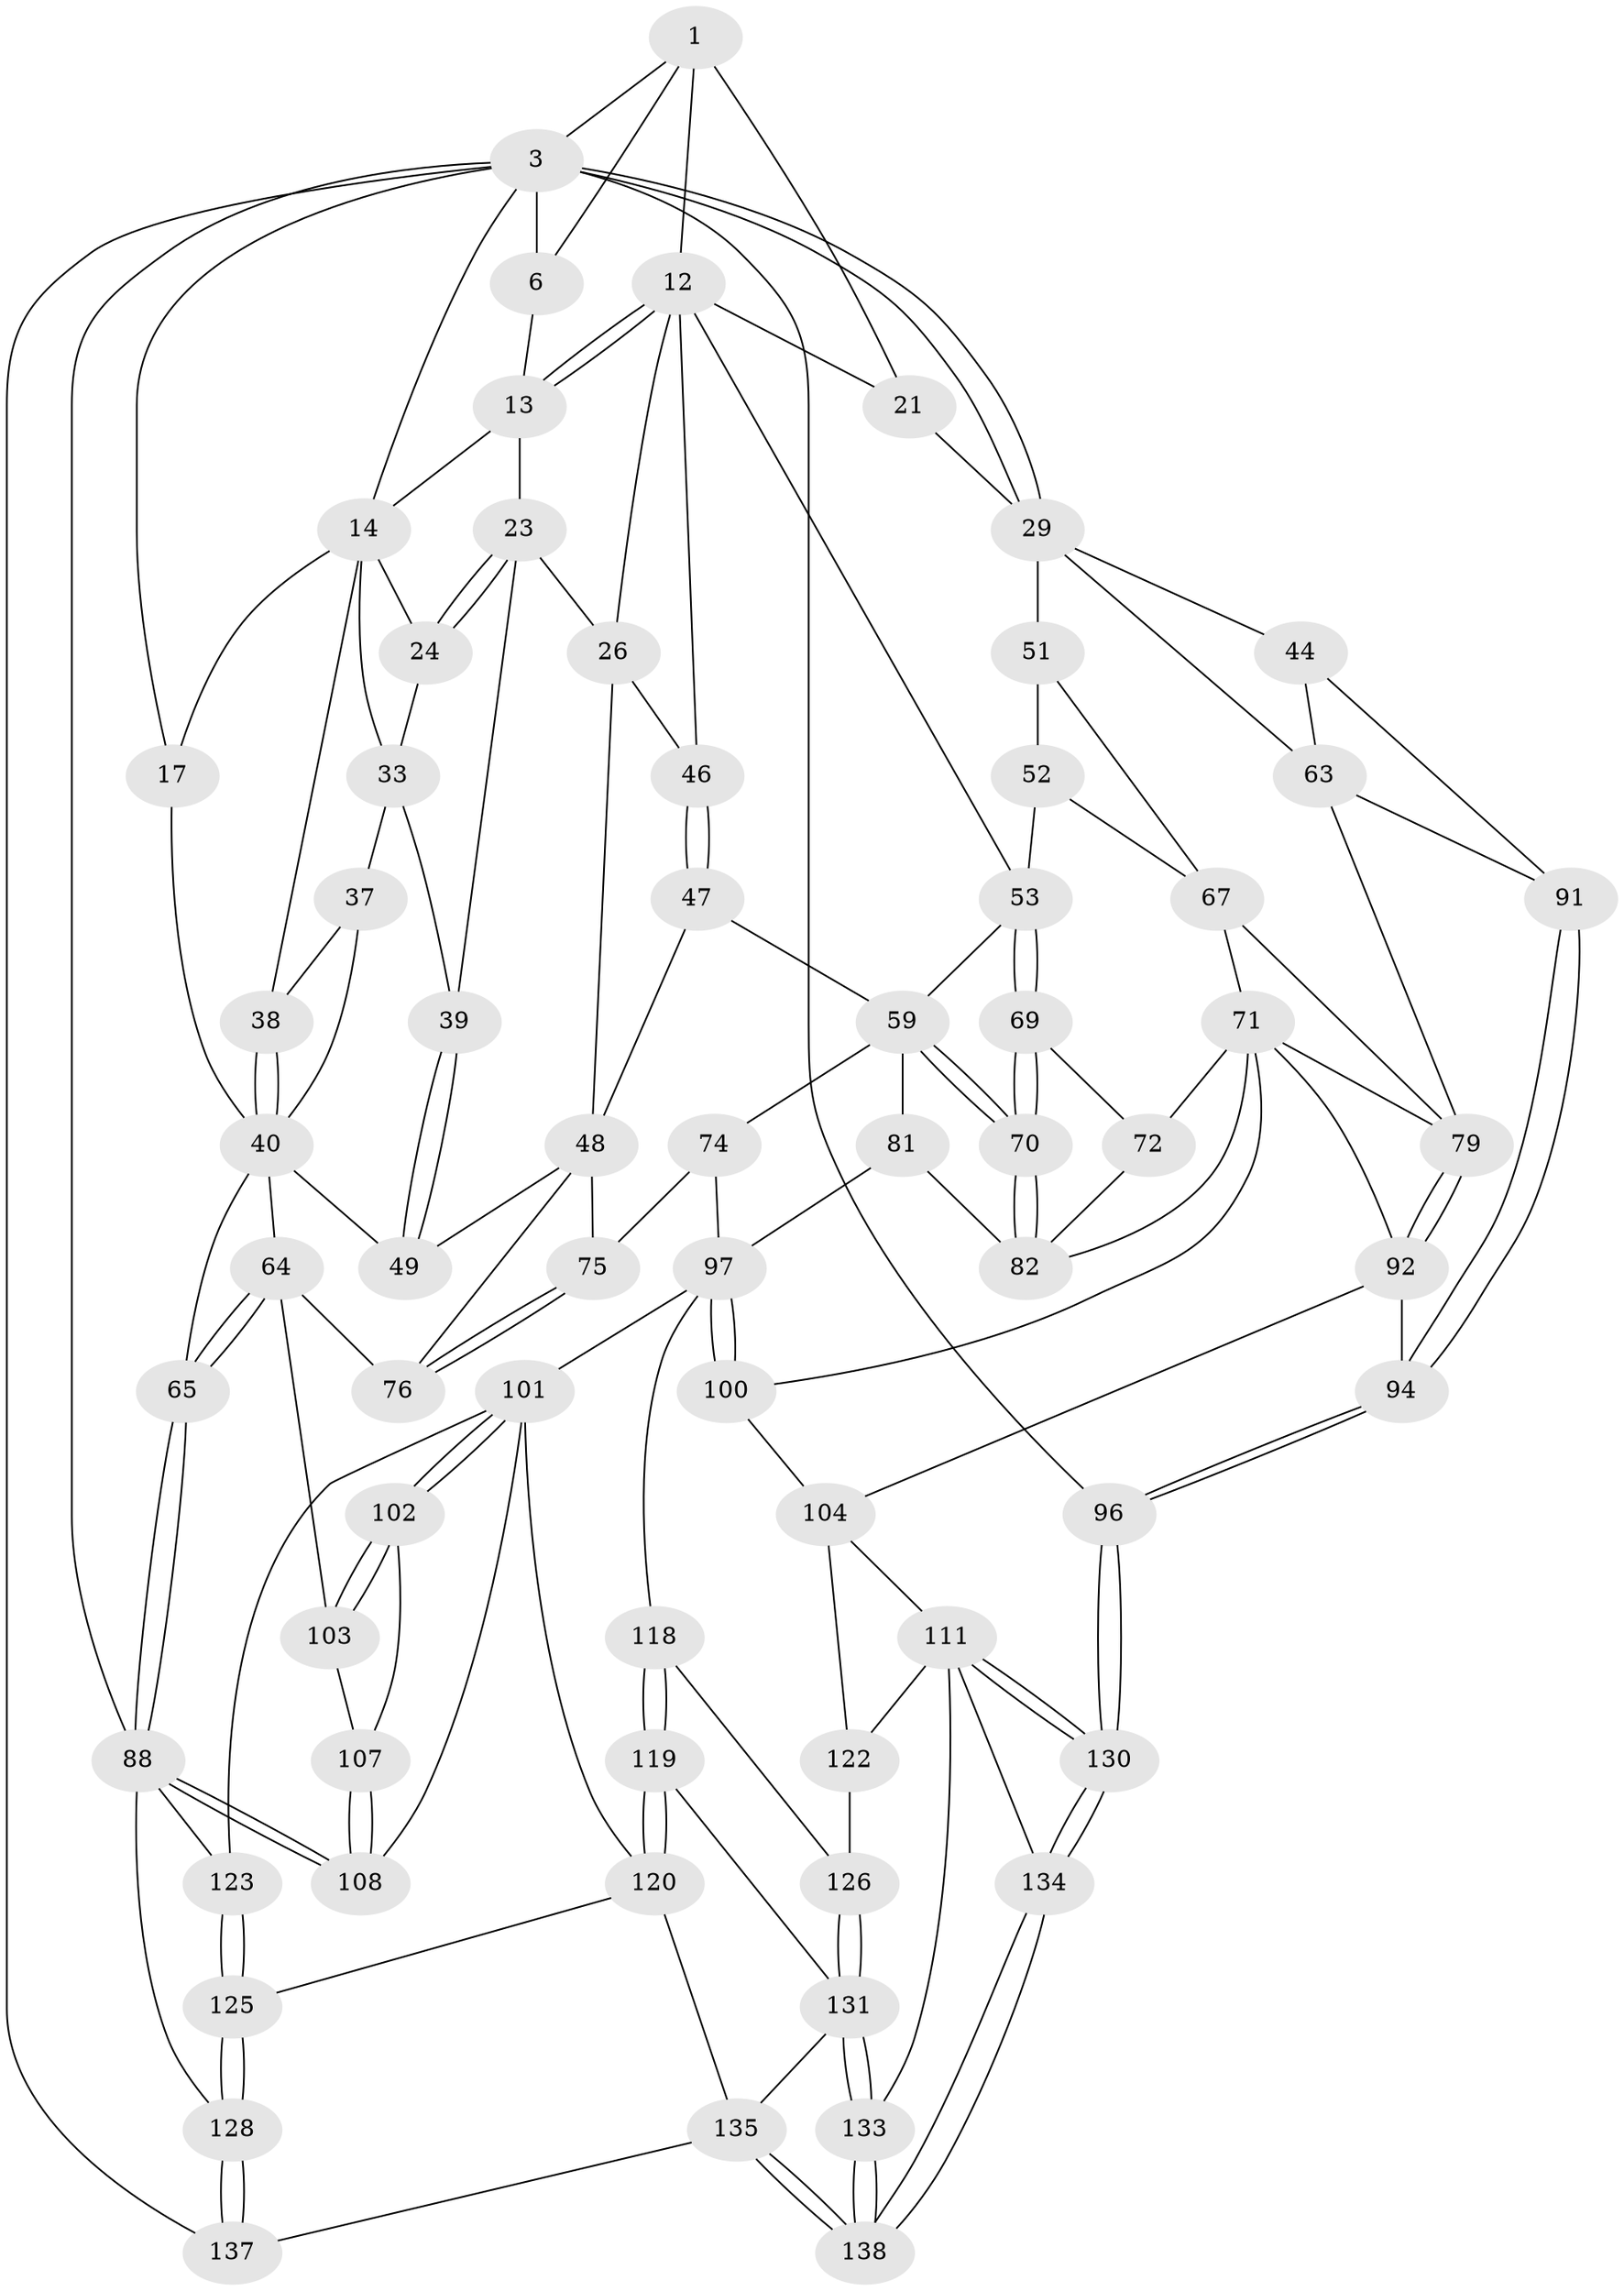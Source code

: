 // original degree distribution, {3: 0.014492753623188406, 4: 0.2536231884057971, 6: 0.2391304347826087, 5: 0.4927536231884058}
// Generated by graph-tools (version 1.1) at 2025/17/03/09/25 04:17:06]
// undirected, 69 vertices, 161 edges
graph export_dot {
graph [start="1"]
  node [color=gray90,style=filled];
  1 [pos="+0.46975043110798453+0",super="+2+7"];
  3 [pos="+1+0",super="+4"];
  6 [pos="+0.244570099175088+0",super="+9"];
  12 [pos="+0.33692465380679776+0.11613564998978237",super="+25"];
  13 [pos="+0.24724286202337895+0.0802487470195235",super="+19"];
  14 [pos="+0.15493422365156564+0.10035902932378574",super="+20+15"];
  17 [pos="+0.06141247376382841+0.11054279995481538",super="+18"];
  21 [pos="+0.6694608425572449+0",super="+22"];
  23 [pos="+0.24381646023563144+0.16637110390038617",super="+28"];
  24 [pos="+0.214099546984194+0.15427883675349757"];
  26 [pos="+0.32938193613126393+0.18784047407535234",super="+27"];
  29 [pos="+1+0.10595937195089188",super="+30"];
  33 [pos="+0.17302969490531647+0.14839741560563782",super="+36"];
  37 [pos="+0.11354394941625348+0.20057117554218767"];
  38 [pos="+0.09280884171553666+0.15556970898919384"];
  39 [pos="+0.19036873925706407+0.25861485508100257"];
  40 [pos="+0.012171757177766843+0.28534027004026974",super="+41+42"];
  44 [pos="+1+0.23506014236554576",super="+62"];
  46 [pos="+0.4122143498199199+0.2560051864521802"];
  47 [pos="+0.35465277529474304+0.3269413312355387"];
  48 [pos="+0.3388617327127795+0.3225317268907534",super="+55"];
  49 [pos="+0.17469301600953938+0.30911064054971044"];
  51 [pos="+0.6974264356370381+0.2669270130789771",super="+58"];
  52 [pos="+0.6745018137749756+0.29414970834812965"];
  53 [pos="+0.6411624713002251+0.32072253707349047",super="+54"];
  59 [pos="+0.4720082005530395+0.35139938655098235",super="+60"];
  63 [pos="+0.9069931923603111+0.36687653462703235",super="+78"];
  64 [pos="+0.11696792635000682+0.39320720389349256",super="+77"];
  65 [pos="+0+0.45321494575637183"];
  67 [pos="+0.7762012154176239+0.42940054051326143",super="+68"];
  69 [pos="+0.6242833904005615+0.3486627291415982"];
  70 [pos="+0.5313586889346279+0.4154973983652587"];
  71 [pos="+0.661683050089644+0.44253709204988295",super="+85"];
  72 [pos="+0.6438273005203289+0.4370816005464099"];
  74 [pos="+0.2967787605732641+0.4885242470450928"];
  75 [pos="+0.29242998965800354+0.48743125727481457"];
  76 [pos="+0.22051646949060094+0.5100733116784787"];
  79 [pos="+0.8366189380331532+0.4587548502376134",super="+80"];
  81 [pos="+0.40116601839594485+0.4752312413201679",super="+83"];
  82 [pos="+0.5431722153579547+0.4610943778908915",super="+84"];
  88 [pos="+0+0.6431671040156354",super="+89"];
  91 [pos="+1+0.5107731256367719"];
  92 [pos="+0.8720980484994815+0.5619457946795127",super="+93+95"];
  94 [pos="+1+0.6638538194549086"];
  96 [pos="+1+1"];
  97 [pos="+0.46475208199659374+0.6812716937780939",super="+98"];
  100 [pos="+0.47810086119668205+0.6802098424126768"];
  101 [pos="+0.3264028996658447+0.6917334231944388",super="+116"];
  102 [pos="+0.2656572317251227+0.6617689484258521"];
  103 [pos="+0.18287962950114936+0.5387897550192211"];
  104 [pos="+0.7178746830875564+0.6283675741242569",super="+105+110"];
  107 [pos="+0.14652395657572137+0.5540945163219897",super="+109"];
  108 [pos="+0+0.6402213803791218",super="+115"];
  111 [pos="+0.844009695376983+0.7930615936105503",super="+112"];
  118 [pos="+0.4252290131900894+0.7438174162669481",super="+127"];
  119 [pos="+0.3053845396019217+0.8895443734600037",super="+129"];
  120 [pos="+0.2931417173114596+0.8933869379306205",super="+121"];
  122 [pos="+0.5965278468427028+0.8307506749878935"];
  123 [pos="+0.16885115442468385+0.7840042675975513"];
  125 [pos="+0.2763656817159751+0.8932749237706104"];
  126 [pos="+0.49124832168599974+0.8984176110230819"];
  128 [pos="+0.15993952002174167+0.9401082213895867"];
  130 [pos="+1+1"];
  131 [pos="+0.48669068571207486+0.9243999659674089",super="+132"];
  133 [pos="+0.6598583345444512+0.9552627072742105"];
  134 [pos="+0.8852123558830123+1"];
  135 [pos="+0.4716909563095714+1",super="+136"];
  137 [pos="+0+1"];
  138 [pos="+0.655900254539989+1"];
  1 -- 3;
  1 -- 21 [weight=2];
  1 -- 12;
  1 -- 6;
  3 -- 29;
  3 -- 29;
  3 -- 96 [weight=2];
  3 -- 6 [weight=2];
  3 -- 137;
  3 -- 14;
  3 -- 88;
  3 -- 17;
  6 -- 13;
  12 -- 13;
  12 -- 13;
  12 -- 53;
  12 -- 26;
  12 -- 46;
  12 -- 21;
  13 -- 14;
  13 -- 23;
  14 -- 24;
  14 -- 38;
  14 -- 33;
  14 -- 17;
  17 -- 40 [weight=2];
  21 -- 29 [weight=2];
  23 -- 24;
  23 -- 24;
  23 -- 39;
  23 -- 26;
  24 -- 33;
  26 -- 46;
  26 -- 48;
  29 -- 44 [weight=2];
  29 -- 51 [weight=2];
  29 -- 63;
  33 -- 37;
  33 -- 39;
  37 -- 38;
  37 -- 40;
  38 -- 40;
  38 -- 40;
  39 -- 49;
  39 -- 49;
  40 -- 65;
  40 -- 49;
  40 -- 64;
  44 -- 91;
  44 -- 63;
  46 -- 47;
  46 -- 47;
  47 -- 48;
  47 -- 59;
  48 -- 49;
  48 -- 75;
  48 -- 76;
  51 -- 52;
  51 -- 67;
  52 -- 53;
  52 -- 67;
  53 -- 69;
  53 -- 69;
  53 -- 59;
  59 -- 70;
  59 -- 70;
  59 -- 81 [weight=2];
  59 -- 74;
  63 -- 91;
  63 -- 79;
  64 -- 65;
  64 -- 65;
  64 -- 76;
  64 -- 103;
  65 -- 88;
  65 -- 88;
  67 -- 79;
  67 -- 71;
  69 -- 70;
  69 -- 70;
  69 -- 72;
  70 -- 82;
  70 -- 82;
  71 -- 72;
  71 -- 100;
  71 -- 82;
  71 -- 92;
  71 -- 79;
  72 -- 82;
  74 -- 75;
  74 -- 97;
  75 -- 76;
  75 -- 76;
  79 -- 92;
  79 -- 92;
  81 -- 82;
  81 -- 97;
  88 -- 108;
  88 -- 108;
  88 -- 123;
  88 -- 128;
  91 -- 94;
  91 -- 94;
  92 -- 104 [weight=2];
  92 -- 94;
  94 -- 96;
  94 -- 96;
  96 -- 130;
  96 -- 130;
  97 -- 100;
  97 -- 100;
  97 -- 101;
  97 -- 118;
  100 -- 104;
  101 -- 102;
  101 -- 102;
  101 -- 120;
  101 -- 123;
  101 -- 108;
  102 -- 103;
  102 -- 103;
  102 -- 107;
  103 -- 107;
  104 -- 122;
  104 -- 111 [weight=2];
  107 -- 108 [weight=2];
  107 -- 108;
  111 -- 130;
  111 -- 130;
  111 -- 133;
  111 -- 134;
  111 -- 122;
  118 -- 119 [weight=2];
  118 -- 119;
  118 -- 126;
  119 -- 120;
  119 -- 120;
  119 -- 131;
  120 -- 135;
  120 -- 125;
  122 -- 126;
  123 -- 125;
  123 -- 125;
  125 -- 128;
  125 -- 128;
  126 -- 131;
  126 -- 131;
  128 -- 137;
  128 -- 137;
  130 -- 134;
  130 -- 134;
  131 -- 133;
  131 -- 133;
  131 -- 135;
  133 -- 138;
  133 -- 138;
  134 -- 138;
  134 -- 138;
  135 -- 138;
  135 -- 138;
  135 -- 137;
}
